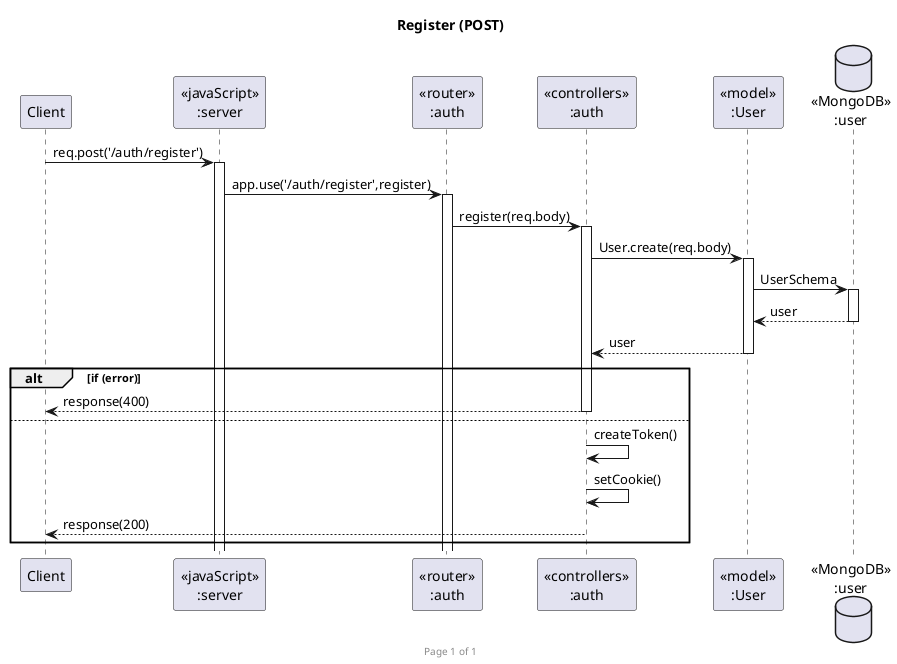 @startuml Register (POST)

footer Page %page% of %lastpage%
title "Register (POST)"

participant "Client" as client
participant "<<javaScript>>\n:server" as server
participant "<<router>>\n:auth" as AuthRouter
participant "<<controllers>>\n:auth" as AuthController
participant "<<model>>\n:User" as UserModel
database "<<MongoDB>>\n:user" as UserDatabase

client->server ++:req.post('/auth/register')
server->AuthRouter ++:app.use('/auth/register',register)
AuthRouter -> AuthController ++: register(req.body)
AuthController->UserModel ++: User.create(req.body)
UserModel ->UserDatabase ++: UserSchema
UserDatabase --> UserModel --: user
AuthController <-- UserModel --:user
alt if (error)
AuthController-->client --:response(400)
else
AuthController->AuthController : createToken()
AuthController->AuthController : setCookie()
AuthController-->client --:response(200)
end


@enduml
